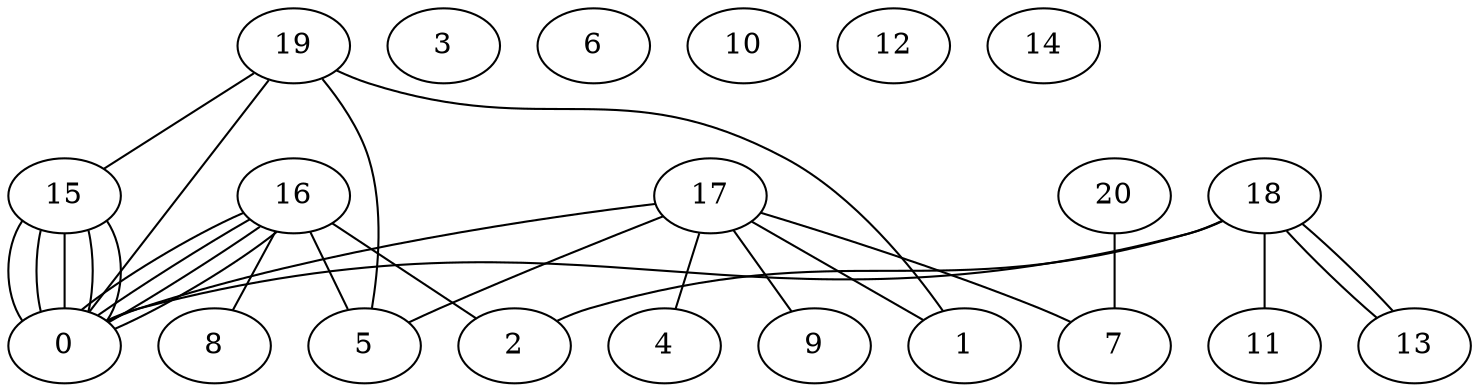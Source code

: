 graph G {
0;
1;
2;
3;
4;
5;
6;
7;
8;
9;
10;
11;
12;
13;
14;
15;
16;
17;
18;
19;
20;
20--7 ;
19--1 ;
19--5 ;
19--15 ;
19--0 ;
18--2 ;
18--13 ;
18--11 ;
18--13 ;
18--0 ;
17--4 ;
17--5 ;
17--7 ;
17--9 ;
17--1 ;
17--0 ;
16--5 ;
16--0 ;
16--0 ;
16--2 ;
16--8 ;
16--0 ;
16--0 ;
15--0 ;
15--0 ;
15--0 ;
15--0 ;
15--0 ;
}
